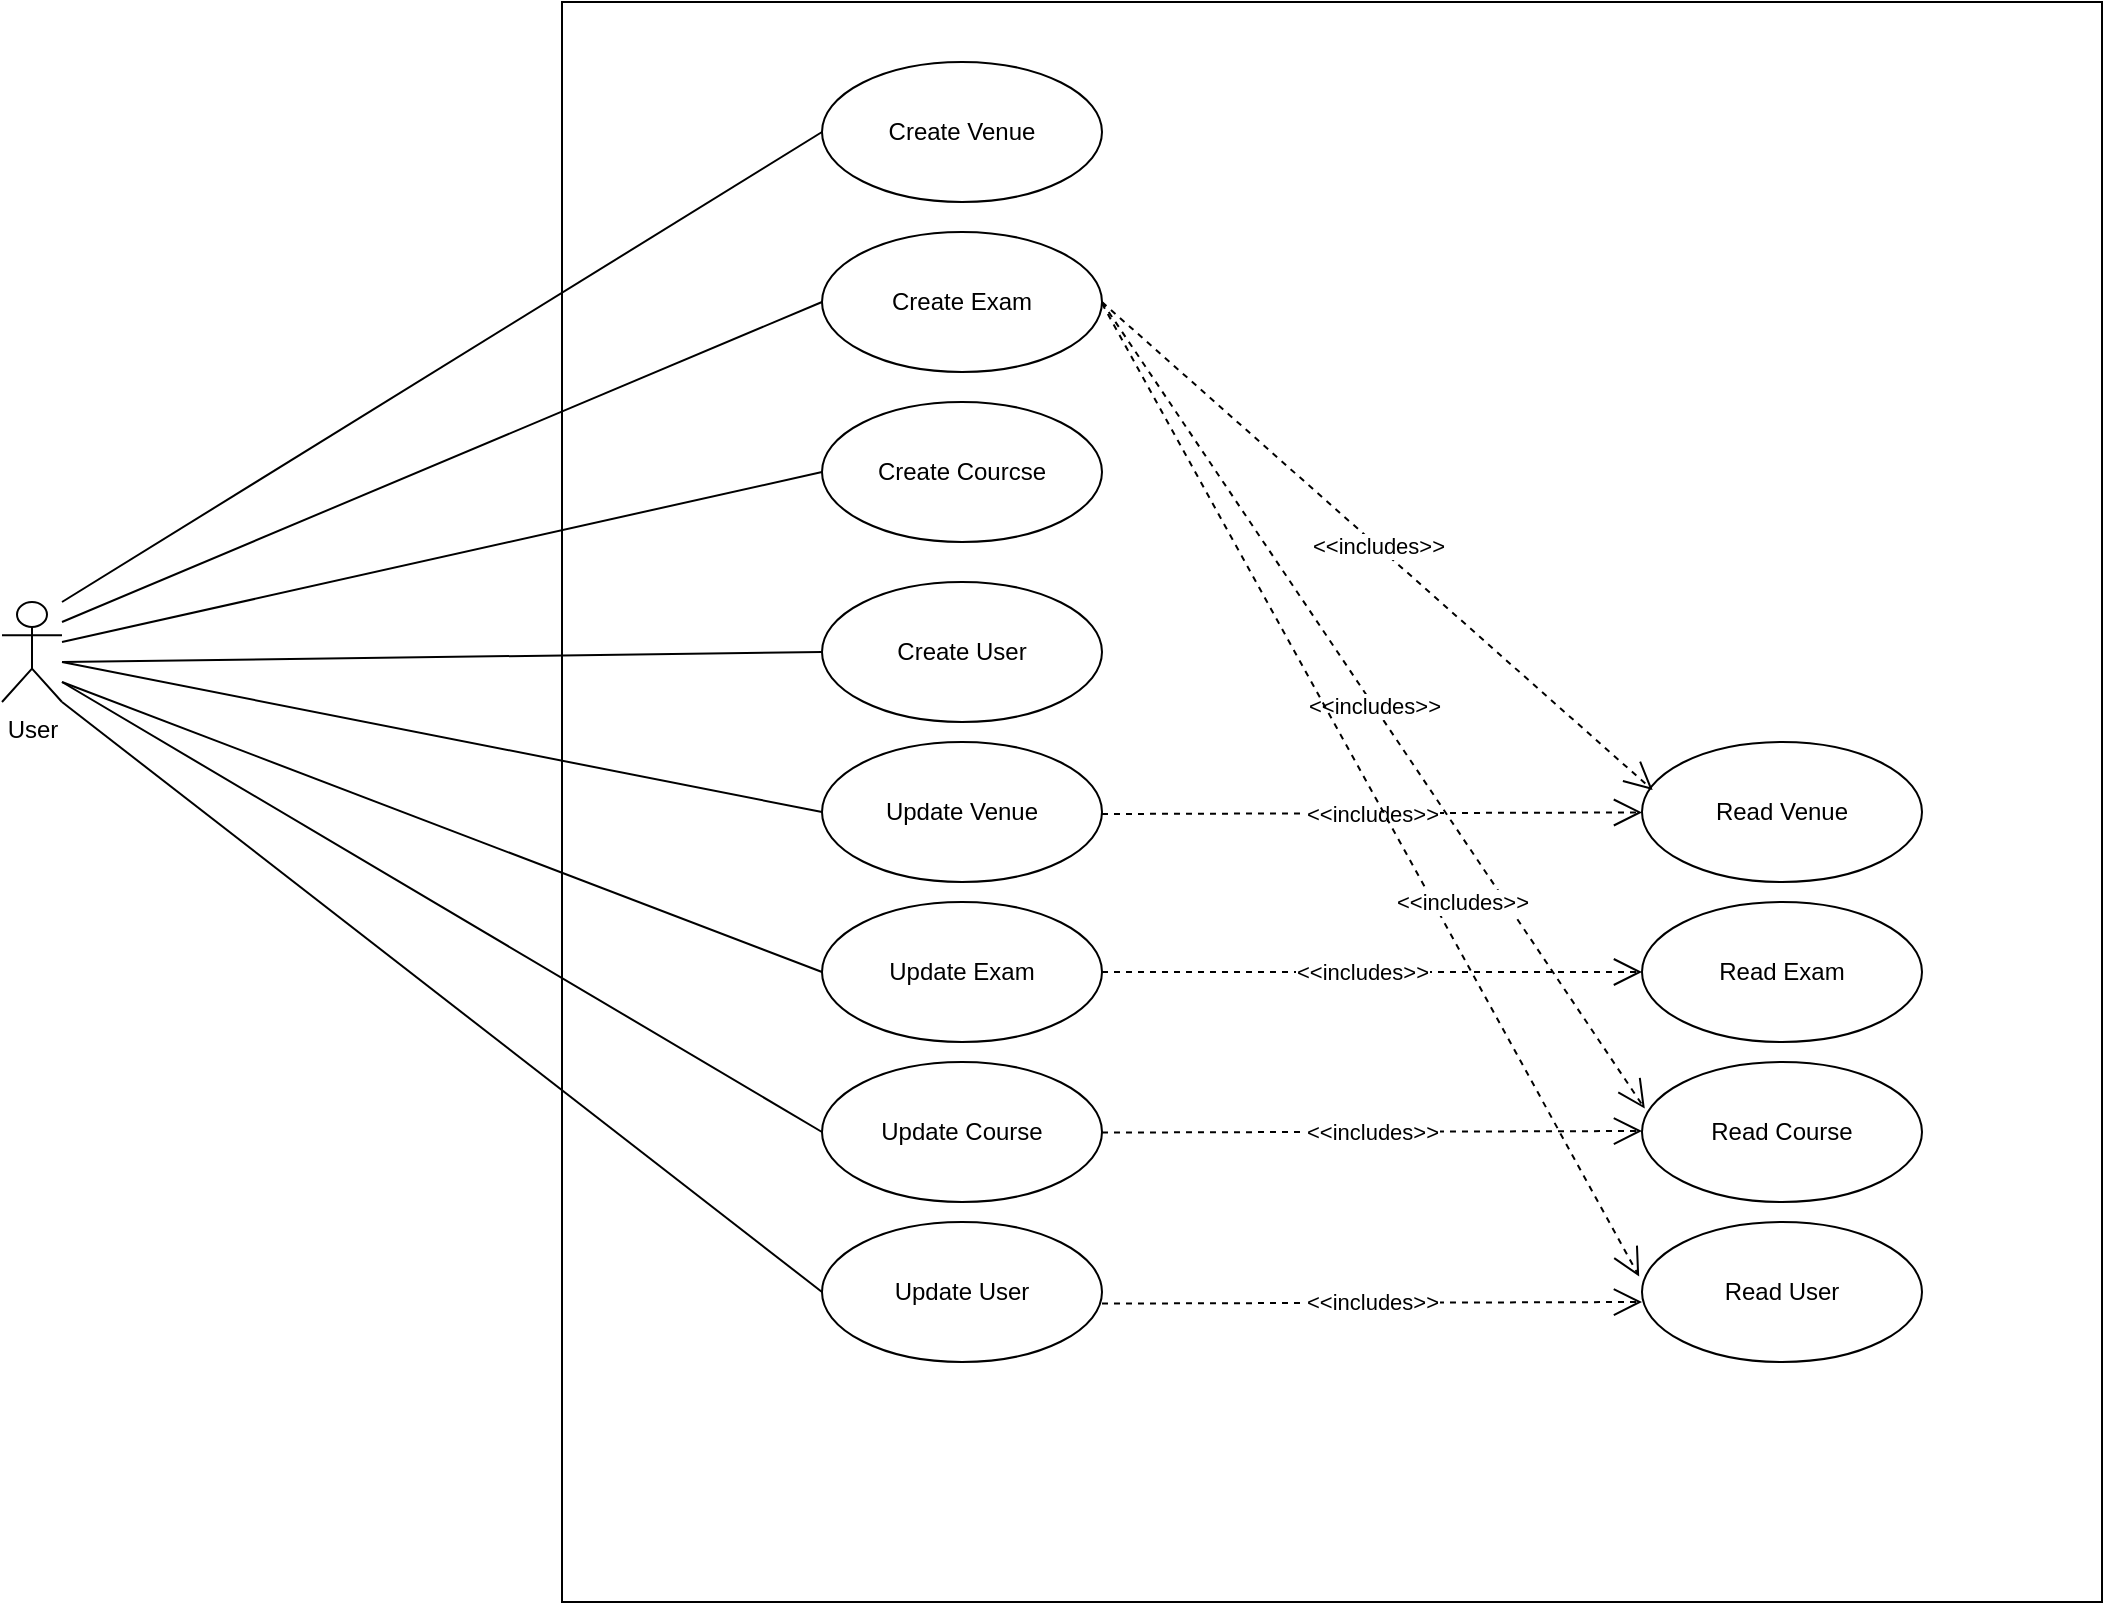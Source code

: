<mxfile version="12.8.1" type="google"><diagram id="8Fz_DNa2qJLHnYBSrNkZ" name="Page-1"><mxGraphModel dx="782" dy="469" grid="1" gridSize="10" guides="1" tooltips="1" connect="1" arrows="1" fold="1" page="1" pageScale="1" pageWidth="850" pageHeight="1100" math="0" shadow="0"><root><mxCell id="0"/><mxCell id="1" parent="0"/><mxCell id="tmZMgMorCunx15sQgEYF-2" value="&lt;span style=&quot;color: rgba(0 , 0 , 0 , 0) ; font-family: monospace ; font-size: 0px&quot;&gt;%3CmxGraphModel%3E%3Croot%3E%3CmxCell%20id%3D%220%22%2F%3E%3CmxCell%20id%3D%221%22%20parent%3D%220%22%2F%3E%3CmxCell%20id%3D%222%22%20value%3D%22Create%20Venue%22%20style%3D%22ellipse%3BwhiteSpace%3Dwrap%3Bhtml%3D1%3B%22%20vertex%3D%221%22%20parent%3D%221%22%3E%3CmxGeometry%20x%3D%22380%22%20y%3D%22515%22%20width%3D%22140%22%20height%3D%2270%22%20as%3D%22geometry%22%2F%3E%3C%2FmxCell%3E%3C%2Froot%3E%3C%2FmxGraphModel%3E&lt;/span&gt;" style="rounded=0;whiteSpace=wrap;html=1;" parent="1" vertex="1"><mxGeometry x="290" y="400" width="770" height="800" as="geometry"/></mxCell><mxCell id="tmZMgMorCunx15sQgEYF-3" value="Create Exam" style="ellipse;whiteSpace=wrap;html=1;" parent="1" vertex="1"><mxGeometry x="420" y="515" width="140" height="70" as="geometry"/></mxCell><mxCell id="tmZMgMorCunx15sQgEYF-5" value="Create Courcse" style="ellipse;whiteSpace=wrap;html=1;" parent="1" vertex="1"><mxGeometry x="420" y="600" width="140" height="70" as="geometry"/></mxCell><mxCell id="tmZMgMorCunx15sQgEYF-6" value="Create User" style="ellipse;whiteSpace=wrap;html=1;" parent="1" vertex="1"><mxGeometry x="420" y="690" width="140" height="70" as="geometry"/></mxCell><mxCell id="tmZMgMorCunx15sQgEYF-7" value="Create Venue" style="ellipse;whiteSpace=wrap;html=1;" parent="1" vertex="1"><mxGeometry x="420" y="430" width="140" height="70" as="geometry"/></mxCell><mxCell id="tmZMgMorCunx15sQgEYF-8" value="Update Venue" style="ellipse;whiteSpace=wrap;html=1;" parent="1" vertex="1"><mxGeometry x="420" y="770" width="140" height="70" as="geometry"/></mxCell><mxCell id="tmZMgMorCunx15sQgEYF-9" value="Update Exam" style="ellipse;whiteSpace=wrap;html=1;" parent="1" vertex="1"><mxGeometry x="420" y="850" width="140" height="70" as="geometry"/></mxCell><mxCell id="tmZMgMorCunx15sQgEYF-10" value="Update Course" style="ellipse;whiteSpace=wrap;html=1;" parent="1" vertex="1"><mxGeometry x="420" y="930" width="140" height="70" as="geometry"/></mxCell><mxCell id="tmZMgMorCunx15sQgEYF-11" value="Update User" style="ellipse;whiteSpace=wrap;html=1;" parent="1" vertex="1"><mxGeometry x="420" y="1010" width="140" height="70" as="geometry"/></mxCell><mxCell id="35_tAIpirnHx56rnI9zV-1" value="User" style="shape=umlActor;verticalLabelPosition=bottom;labelBackgroundColor=#ffffff;verticalAlign=top;html=1;outlineConnect=0;" vertex="1" parent="1"><mxGeometry x="10" y="700" width="30" height="50" as="geometry"/></mxCell><mxCell id="35_tAIpirnHx56rnI9zV-10" value="" style="endArrow=none;html=1;entryX=0;entryY=0.5;entryDx=0;entryDy=0;" edge="1" parent="1" target="tmZMgMorCunx15sQgEYF-7"><mxGeometry width="50" height="50" relative="1" as="geometry"><mxPoint x="40" y="700" as="sourcePoint"/><mxPoint x="410" y="585" as="targetPoint"/></mxGeometry></mxCell><mxCell id="35_tAIpirnHx56rnI9zV-12" value="" style="endArrow=none;html=1;entryX=0;entryY=0.5;entryDx=0;entryDy=0;" edge="1" parent="1" target="tmZMgMorCunx15sQgEYF-3"><mxGeometry width="50" height="50" relative="1" as="geometry"><mxPoint x="40" y="710" as="sourcePoint"/><mxPoint x="90" y="660" as="targetPoint"/></mxGeometry></mxCell><mxCell id="35_tAIpirnHx56rnI9zV-13" value="" style="endArrow=none;html=1;entryX=0;entryY=0.5;entryDx=0;entryDy=0;" edge="1" parent="1" target="tmZMgMorCunx15sQgEYF-5"><mxGeometry width="50" height="50" relative="1" as="geometry"><mxPoint x="40" y="720" as="sourcePoint"/><mxPoint x="90" y="670" as="targetPoint"/></mxGeometry></mxCell><mxCell id="35_tAIpirnHx56rnI9zV-14" value="" style="endArrow=none;html=1;entryX=0;entryY=0.5;entryDx=0;entryDy=0;" edge="1" parent="1" target="tmZMgMorCunx15sQgEYF-6"><mxGeometry width="50" height="50" relative="1" as="geometry"><mxPoint x="40" y="730" as="sourcePoint"/><mxPoint x="90" y="680" as="targetPoint"/></mxGeometry></mxCell><mxCell id="35_tAIpirnHx56rnI9zV-15" value="" style="endArrow=none;html=1;entryX=0;entryY=0.5;entryDx=0;entryDy=0;" edge="1" parent="1" target="tmZMgMorCunx15sQgEYF-9"><mxGeometry width="50" height="50" relative="1" as="geometry"><mxPoint x="40" y="740" as="sourcePoint"/><mxPoint x="90" y="690" as="targetPoint"/></mxGeometry></mxCell><mxCell id="35_tAIpirnHx56rnI9zV-16" value="" style="endArrow=none;html=1;entryX=0;entryY=0.5;entryDx=0;entryDy=0;" edge="1" parent="1" target="tmZMgMorCunx15sQgEYF-10"><mxGeometry width="50" height="50" relative="1" as="geometry"><mxPoint x="40" y="740" as="sourcePoint"/><mxPoint x="90" y="690" as="targetPoint"/></mxGeometry></mxCell><mxCell id="35_tAIpirnHx56rnI9zV-17" value="" style="endArrow=none;html=1;entryX=0;entryY=0.5;entryDx=0;entryDy=0;" edge="1" parent="1" target="tmZMgMorCunx15sQgEYF-11"><mxGeometry width="50" height="50" relative="1" as="geometry"><mxPoint x="40" y="750" as="sourcePoint"/><mxPoint x="90" y="700" as="targetPoint"/></mxGeometry></mxCell><mxCell id="35_tAIpirnHx56rnI9zV-19" value="" style="endArrow=none;html=1;entryX=0;entryY=0.5;entryDx=0;entryDy=0;" edge="1" parent="1" target="tmZMgMorCunx15sQgEYF-8"><mxGeometry width="50" height="50" relative="1" as="geometry"><mxPoint x="40" y="730" as="sourcePoint"/><mxPoint x="90" y="680" as="targetPoint"/></mxGeometry></mxCell><mxCell id="35_tAIpirnHx56rnI9zV-20" value="Read Venue" style="ellipse;whiteSpace=wrap;html=1;" vertex="1" parent="1"><mxGeometry x="830" y="770" width="140" height="70" as="geometry"/></mxCell><mxCell id="35_tAIpirnHx56rnI9zV-21" value="Read Exam" style="ellipse;whiteSpace=wrap;html=1;" vertex="1" parent="1"><mxGeometry x="830" y="850" width="140" height="70" as="geometry"/></mxCell><mxCell id="35_tAIpirnHx56rnI9zV-22" value="Read Course" style="ellipse;whiteSpace=wrap;html=1;" vertex="1" parent="1"><mxGeometry x="830" y="930" width="140" height="70" as="geometry"/></mxCell><mxCell id="35_tAIpirnHx56rnI9zV-23" value="Read User" style="ellipse;whiteSpace=wrap;html=1;" vertex="1" parent="1"><mxGeometry x="830" y="1010" width="140" height="70" as="geometry"/></mxCell><mxCell id="35_tAIpirnHx56rnI9zV-24" value="&amp;lt;&amp;lt;includes&amp;gt;&amp;gt;" style="endArrow=open;endSize=12;dashed=1;html=1;" edge="1" parent="1" target="35_tAIpirnHx56rnI9zV-20"><mxGeometry width="160" relative="1" as="geometry"><mxPoint x="560" y="806" as="sourcePoint"/><mxPoint x="720" y="810" as="targetPoint"/></mxGeometry></mxCell><mxCell id="35_tAIpirnHx56rnI9zV-28" value="&amp;lt;&amp;lt;includes&amp;gt;&amp;gt;" style="endArrow=open;endSize=12;dashed=1;html=1;exitX=1;exitY=0.5;exitDx=0;exitDy=0;entryX=0;entryY=0.5;entryDx=0;entryDy=0;" edge="1" parent="1" source="tmZMgMorCunx15sQgEYF-9" target="35_tAIpirnHx56rnI9zV-21"><mxGeometry x="-0.037" width="160" relative="1" as="geometry"><mxPoint x="570" y="816" as="sourcePoint"/><mxPoint x="840.001" y="815.206" as="targetPoint"/><Array as="points"/><mxPoint as="offset"/></mxGeometry></mxCell><mxCell id="35_tAIpirnHx56rnI9zV-29" value="&amp;lt;&amp;lt;includes&amp;gt;&amp;gt;" style="endArrow=open;endSize=12;dashed=1;html=1;" edge="1" parent="1"><mxGeometry width="160" relative="1" as="geometry"><mxPoint x="560" y="965.29" as="sourcePoint"/><mxPoint x="830.001" y="964.496" as="targetPoint"/></mxGeometry></mxCell><mxCell id="35_tAIpirnHx56rnI9zV-30" value="&amp;lt;&amp;lt;includes&amp;gt;&amp;gt;" style="endArrow=open;endSize=12;dashed=1;html=1;" edge="1" parent="1"><mxGeometry width="160" relative="1" as="geometry"><mxPoint x="560" y="1050.79" as="sourcePoint"/><mxPoint x="830.001" y="1049.996" as="targetPoint"/></mxGeometry></mxCell><mxCell id="35_tAIpirnHx56rnI9zV-32" value="&amp;lt;&amp;lt;includes&amp;gt;&amp;gt;" style="endArrow=open;endSize=12;dashed=1;html=1;entryX=0.038;entryY=0.343;entryDx=0;entryDy=0;entryPerimeter=0;exitX=1;exitY=0.5;exitDx=0;exitDy=0;" edge="1" parent="1" source="tmZMgMorCunx15sQgEYF-3" target="35_tAIpirnHx56rnI9zV-20"><mxGeometry width="160" relative="1" as="geometry"><mxPoint x="560" y="635.29" as="sourcePoint"/><mxPoint x="830" y="810" as="targetPoint"/></mxGeometry></mxCell><mxCell id="35_tAIpirnHx56rnI9zV-33" value="&amp;lt;&amp;lt;includes&amp;gt;&amp;gt;" style="endArrow=open;endSize=12;dashed=1;html=1;exitX=1;exitY=0.5;exitDx=0;exitDy=0;entryX=0.01;entryY=0.333;entryDx=0;entryDy=0;entryPerimeter=0;" edge="1" parent="1" source="tmZMgMorCunx15sQgEYF-3" target="35_tAIpirnHx56rnI9zV-22"><mxGeometry width="160" relative="1" as="geometry"><mxPoint x="560" y="635.29" as="sourcePoint"/><mxPoint x="830.001" y="634.496" as="targetPoint"/></mxGeometry></mxCell><mxCell id="35_tAIpirnHx56rnI9zV-34" value="&amp;lt;&amp;lt;includes&amp;gt;&amp;gt;" style="endArrow=open;endSize=12;dashed=1;html=1;entryX=-0.01;entryY=0.39;entryDx=0;entryDy=0;entryPerimeter=0;" edge="1" parent="1" target="35_tAIpirnHx56rnI9zV-23"><mxGeometry x="0.256" y="13" width="160" relative="1" as="geometry"><mxPoint x="560" y="550.79" as="sourcePoint"/><mxPoint x="830.001" y="549.996" as="targetPoint"/><Array as="points"><mxPoint x="720" y="840"/></Array><mxPoint as="offset"/></mxGeometry></mxCell></root></mxGraphModel></diagram></mxfile>